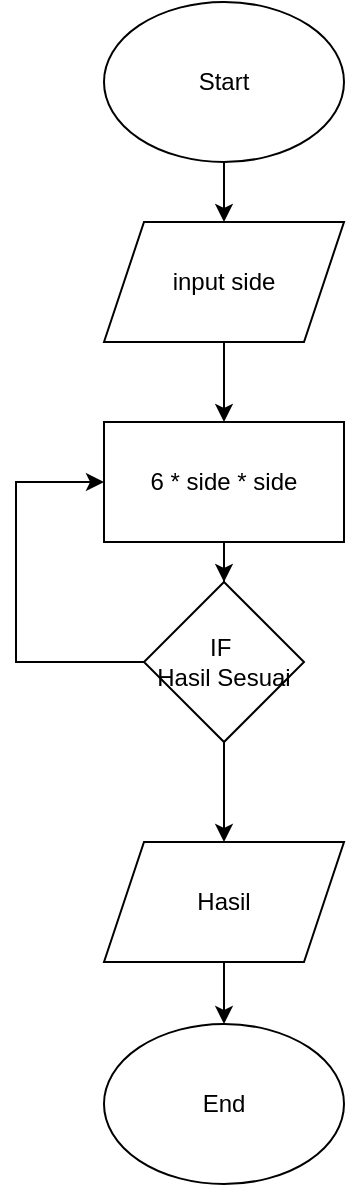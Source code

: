 <mxfile version="20.0.1" type="device"><diagram id="C5RBs43oDa-KdzZeNtuy" name="Page-1"><mxGraphModel dx="868" dy="1651" grid="1" gridSize="10" guides="1" tooltips="1" connect="1" arrows="1" fold="1" page="1" pageScale="1" pageWidth="827" pageHeight="1169" math="0" shadow="0"><root><mxCell id="WIyWlLk6GJQsqaUBKTNV-0"/><mxCell id="WIyWlLk6GJQsqaUBKTNV-1" parent="WIyWlLk6GJQsqaUBKTNV-0"/><mxCell id="72aDKMkzD5s-5U7TQMKz-0" value="" style="edgeStyle=orthogonalEdgeStyle;rounded=0;orthogonalLoop=1;jettySize=auto;html=1;" edge="1" parent="WIyWlLk6GJQsqaUBKTNV-1" source="72aDKMkzD5s-5U7TQMKz-1" target="72aDKMkzD5s-5U7TQMKz-6"><mxGeometry relative="1" as="geometry"/></mxCell><mxCell id="72aDKMkzD5s-5U7TQMKz-1" value="Start" style="ellipse;whiteSpace=wrap;html=1;" vertex="1" parent="WIyWlLk6GJQsqaUBKTNV-1"><mxGeometry x="364" y="-370" width="120" height="80" as="geometry"/></mxCell><mxCell id="72aDKMkzD5s-5U7TQMKz-2" value="End" style="ellipse;whiteSpace=wrap;html=1;" vertex="1" parent="WIyWlLk6GJQsqaUBKTNV-1"><mxGeometry x="364" y="141" width="120" height="80" as="geometry"/></mxCell><mxCell id="72aDKMkzD5s-5U7TQMKz-3" value="" style="edgeStyle=orthogonalEdgeStyle;rounded=0;orthogonalLoop=1;jettySize=auto;html=1;" edge="1" parent="WIyWlLk6GJQsqaUBKTNV-1" source="72aDKMkzD5s-5U7TQMKz-4" target="72aDKMkzD5s-5U7TQMKz-11"><mxGeometry relative="1" as="geometry"/></mxCell><mxCell id="72aDKMkzD5s-5U7TQMKz-4" value="6 * side * side" style="rounded=0;whiteSpace=wrap;html=1;" vertex="1" parent="WIyWlLk6GJQsqaUBKTNV-1"><mxGeometry x="364" y="-160" width="120" height="60" as="geometry"/></mxCell><mxCell id="72aDKMkzD5s-5U7TQMKz-5" value="" style="edgeStyle=orthogonalEdgeStyle;rounded=0;orthogonalLoop=1;jettySize=auto;html=1;" edge="1" parent="WIyWlLk6GJQsqaUBKTNV-1" source="72aDKMkzD5s-5U7TQMKz-6" target="72aDKMkzD5s-5U7TQMKz-4"><mxGeometry relative="1" as="geometry"/></mxCell><mxCell id="72aDKMkzD5s-5U7TQMKz-6" value="input side" style="shape=parallelogram;perimeter=parallelogramPerimeter;whiteSpace=wrap;html=1;fixedSize=1;" vertex="1" parent="WIyWlLk6GJQsqaUBKTNV-1"><mxGeometry x="364" y="-260" width="120" height="60" as="geometry"/></mxCell><mxCell id="72aDKMkzD5s-5U7TQMKz-7" value="" style="edgeStyle=orthogonalEdgeStyle;rounded=0;orthogonalLoop=1;jettySize=auto;html=1;" edge="1" parent="WIyWlLk6GJQsqaUBKTNV-1" source="72aDKMkzD5s-5U7TQMKz-8" target="72aDKMkzD5s-5U7TQMKz-2"><mxGeometry relative="1" as="geometry"/></mxCell><mxCell id="72aDKMkzD5s-5U7TQMKz-8" value="Hasil" style="shape=parallelogram;perimeter=parallelogramPerimeter;whiteSpace=wrap;html=1;fixedSize=1;" vertex="1" parent="WIyWlLk6GJQsqaUBKTNV-1"><mxGeometry x="364" y="50" width="120" height="60" as="geometry"/></mxCell><mxCell id="72aDKMkzD5s-5U7TQMKz-9" value="" style="edgeStyle=orthogonalEdgeStyle;rounded=0;orthogonalLoop=1;jettySize=auto;html=1;" edge="1" parent="WIyWlLk6GJQsqaUBKTNV-1" source="72aDKMkzD5s-5U7TQMKz-11" target="72aDKMkzD5s-5U7TQMKz-8"><mxGeometry relative="1" as="geometry"/></mxCell><mxCell id="72aDKMkzD5s-5U7TQMKz-10" style="edgeStyle=orthogonalEdgeStyle;rounded=0;orthogonalLoop=1;jettySize=auto;html=1;entryX=0;entryY=0.5;entryDx=0;entryDy=0;" edge="1" parent="WIyWlLk6GJQsqaUBKTNV-1" source="72aDKMkzD5s-5U7TQMKz-11" target="72aDKMkzD5s-5U7TQMKz-4"><mxGeometry relative="1" as="geometry"><mxPoint x="320" y="-140" as="targetPoint"/><Array as="points"><mxPoint x="320" y="-40"/><mxPoint x="320" y="-130"/></Array></mxGeometry></mxCell><mxCell id="72aDKMkzD5s-5U7TQMKz-11" value="IF&amp;nbsp;&lt;br&gt;Hasil Sesuai" style="rhombus;whiteSpace=wrap;html=1;" vertex="1" parent="WIyWlLk6GJQsqaUBKTNV-1"><mxGeometry x="384" y="-80" width="80" height="80" as="geometry"/></mxCell></root></mxGraphModel></diagram></mxfile>
